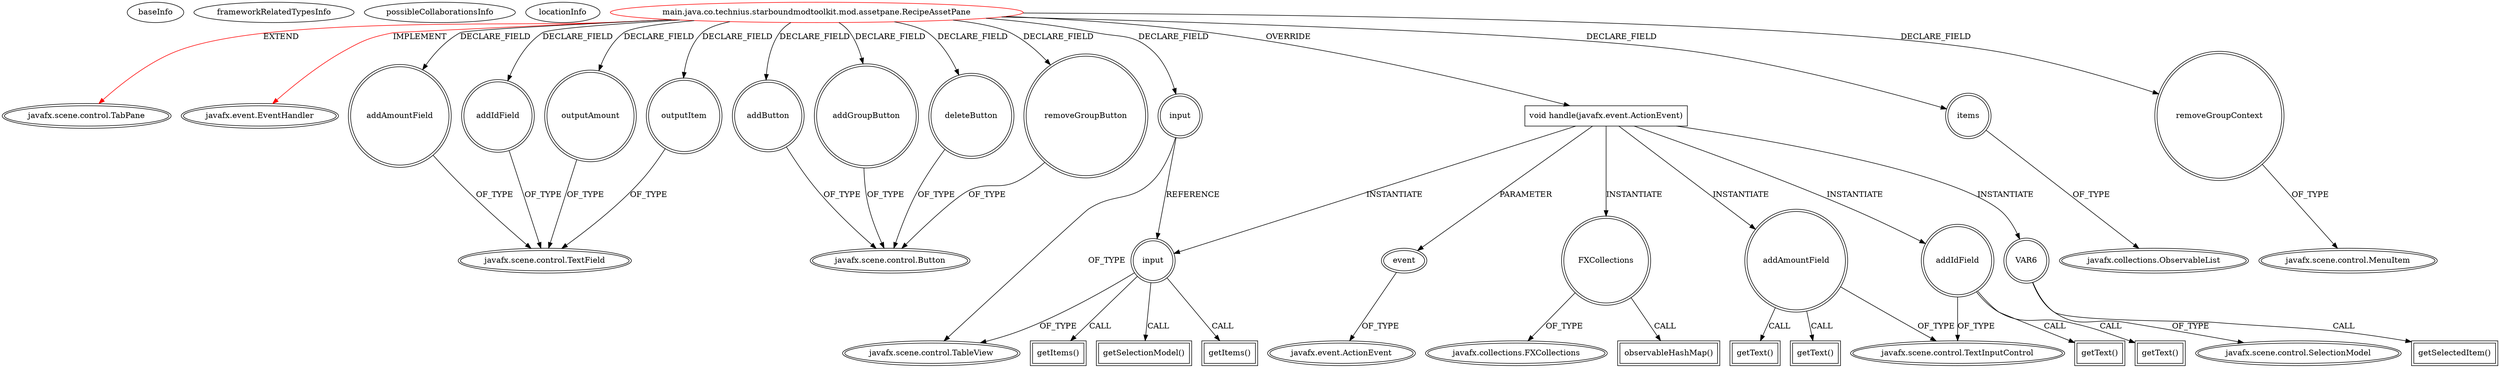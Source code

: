 digraph {
baseInfo[graphId=1429,category="extension_graph",isAnonymous=false,possibleRelation=false]
frameworkRelatedTypesInfo[0="javafx.scene.control.TabPane",1="javafx.event.EventHandler"]
possibleCollaborationsInfo[]
locationInfo[projectName="Technius-Starbound-Mod-Toolkit",filePath="/Technius-Starbound-Mod-Toolkit/Starbound-Mod-Toolkit-master/src/main/java/co/technius/starboundmodtoolkit/mod/assetpane/RecipeAssetPane.java",contextSignature="RecipeAssetPane",graphId="1429"]
0[label="main.java.co.technius.starboundmodtoolkit.mod.assetpane.RecipeAssetPane",vertexType="ROOT_CLIENT_CLASS_DECLARATION",isFrameworkType=false,color=red]
1[label="javafx.scene.control.TabPane",vertexType="FRAMEWORK_CLASS_TYPE",isFrameworkType=true,peripheries=2]
2[label="javafx.event.EventHandler",vertexType="FRAMEWORK_INTERFACE_TYPE",isFrameworkType=true,peripheries=2]
3[label="addAmountField",vertexType="FIELD_DECLARATION",isFrameworkType=true,peripheries=2,shape=circle]
4[label="javafx.scene.control.TextField",vertexType="FRAMEWORK_CLASS_TYPE",isFrameworkType=true,peripheries=2]
5[label="addButton",vertexType="FIELD_DECLARATION",isFrameworkType=true,peripheries=2,shape=circle]
6[label="javafx.scene.control.Button",vertexType="FRAMEWORK_CLASS_TYPE",isFrameworkType=true,peripheries=2]
7[label="addGroupButton",vertexType="FIELD_DECLARATION",isFrameworkType=true,peripheries=2,shape=circle]
9[label="addIdField",vertexType="FIELD_DECLARATION",isFrameworkType=true,peripheries=2,shape=circle]
11[label="deleteButton",vertexType="FIELD_DECLARATION",isFrameworkType=true,peripheries=2,shape=circle]
13[label="input",vertexType="FIELD_DECLARATION",isFrameworkType=true,peripheries=2,shape=circle]
14[label="javafx.scene.control.TableView",vertexType="FRAMEWORK_CLASS_TYPE",isFrameworkType=true,peripheries=2]
15[label="items",vertexType="FIELD_DECLARATION",isFrameworkType=true,peripheries=2,shape=circle]
16[label="javafx.collections.ObservableList",vertexType="FRAMEWORK_INTERFACE_TYPE",isFrameworkType=true,peripheries=2]
17[label="outputAmount",vertexType="FIELD_DECLARATION",isFrameworkType=true,peripheries=2,shape=circle]
19[label="outputItem",vertexType="FIELD_DECLARATION",isFrameworkType=true,peripheries=2,shape=circle]
21[label="removeGroupButton",vertexType="FIELD_DECLARATION",isFrameworkType=true,peripheries=2,shape=circle]
23[label="removeGroupContext",vertexType="FIELD_DECLARATION",isFrameworkType=true,peripheries=2,shape=circle]
24[label="javafx.scene.control.MenuItem",vertexType="FRAMEWORK_CLASS_TYPE",isFrameworkType=true,peripheries=2]
25[label="void handle(javafx.event.ActionEvent)",vertexType="OVERRIDING_METHOD_DECLARATION",isFrameworkType=false,shape=box]
26[label="event",vertexType="PARAMETER_DECLARATION",isFrameworkType=true,peripheries=2]
27[label="javafx.event.ActionEvent",vertexType="FRAMEWORK_CLASS_TYPE",isFrameworkType=true,peripheries=2]
28[label="FXCollections",vertexType="VARIABLE_EXPRESION",isFrameworkType=true,peripheries=2,shape=circle]
30[label="javafx.collections.FXCollections",vertexType="FRAMEWORK_CLASS_TYPE",isFrameworkType=true,peripheries=2]
29[label="observableHashMap()",vertexType="INSIDE_CALL",isFrameworkType=true,peripheries=2,shape=box]
31[label="addIdField",vertexType="VARIABLE_EXPRESION",isFrameworkType=true,peripheries=2,shape=circle]
33[label="javafx.scene.control.TextInputControl",vertexType="FRAMEWORK_CLASS_TYPE",isFrameworkType=true,peripheries=2]
32[label="getText()",vertexType="INSIDE_CALL",isFrameworkType=true,peripheries=2,shape=box]
34[label="addAmountField",vertexType="VARIABLE_EXPRESION",isFrameworkType=true,peripheries=2,shape=circle]
35[label="getText()",vertexType="INSIDE_CALL",isFrameworkType=true,peripheries=2,shape=box]
38[label="getText()",vertexType="INSIDE_CALL",isFrameworkType=true,peripheries=2,shape=box]
40[label="getText()",vertexType="INSIDE_CALL",isFrameworkType=true,peripheries=2,shape=box]
41[label="input",vertexType="VARIABLE_EXPRESION",isFrameworkType=true,peripheries=2,shape=circle]
42[label="getItems()",vertexType="INSIDE_CALL",isFrameworkType=true,peripheries=2,shape=box]
44[label="VAR6",vertexType="VARIABLE_EXPRESION",isFrameworkType=true,peripheries=2,shape=circle]
46[label="javafx.scene.control.SelectionModel",vertexType="FRAMEWORK_CLASS_TYPE",isFrameworkType=true,peripheries=2]
45[label="getSelectedItem()",vertexType="INSIDE_CALL",isFrameworkType=true,peripheries=2,shape=box]
48[label="getSelectionModel()",vertexType="INSIDE_CALL",isFrameworkType=true,peripheries=2,shape=box]
50[label="getItems()",vertexType="INSIDE_CALL",isFrameworkType=true,peripheries=2,shape=box]
0->1[label="EXTEND",color=red]
0->2[label="IMPLEMENT",color=red]
0->3[label="DECLARE_FIELD"]
3->4[label="OF_TYPE"]
0->5[label="DECLARE_FIELD"]
5->6[label="OF_TYPE"]
0->7[label="DECLARE_FIELD"]
7->6[label="OF_TYPE"]
0->9[label="DECLARE_FIELD"]
9->4[label="OF_TYPE"]
0->11[label="DECLARE_FIELD"]
11->6[label="OF_TYPE"]
0->13[label="DECLARE_FIELD"]
13->14[label="OF_TYPE"]
0->15[label="DECLARE_FIELD"]
15->16[label="OF_TYPE"]
0->17[label="DECLARE_FIELD"]
17->4[label="OF_TYPE"]
0->19[label="DECLARE_FIELD"]
19->4[label="OF_TYPE"]
0->21[label="DECLARE_FIELD"]
21->6[label="OF_TYPE"]
0->23[label="DECLARE_FIELD"]
23->24[label="OF_TYPE"]
0->25[label="OVERRIDE"]
26->27[label="OF_TYPE"]
25->26[label="PARAMETER"]
25->28[label="INSTANTIATE"]
28->30[label="OF_TYPE"]
28->29[label="CALL"]
25->31[label="INSTANTIATE"]
31->33[label="OF_TYPE"]
31->32[label="CALL"]
25->34[label="INSTANTIATE"]
34->33[label="OF_TYPE"]
34->35[label="CALL"]
31->38[label="CALL"]
34->40[label="CALL"]
25->41[label="INSTANTIATE"]
13->41[label="REFERENCE"]
41->14[label="OF_TYPE"]
41->42[label="CALL"]
25->44[label="INSTANTIATE"]
44->46[label="OF_TYPE"]
44->45[label="CALL"]
41->48[label="CALL"]
41->50[label="CALL"]
}
